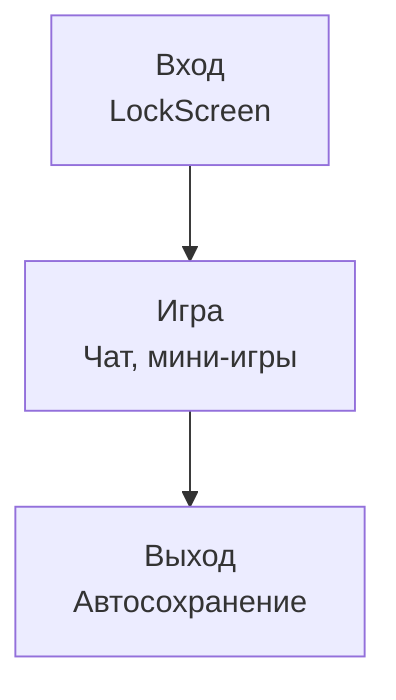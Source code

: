 %% Сессия игрока: вход, игра, выход. Управляется GameViewModel, автосохранение, офлайн-режим, синхронизация с сервером.
graph TD
    A[Вход\nLockScreen] --> B[Игра\nЧат, мини-игры]
    B --> C[Выход\nАвтосохранение]